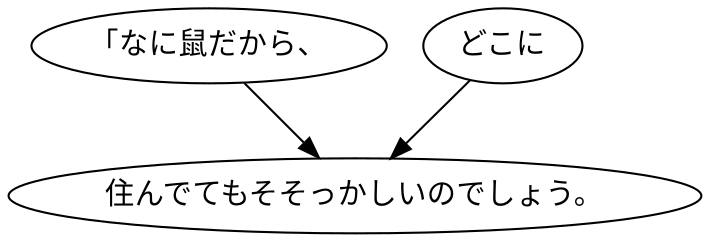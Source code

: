 digraph graph7712 {
	node0 [label="「なに鼠だから、"];
	node1 [label="どこに"];
	node2 [label="住んでてもそそっかしいのでしょう。"];
	node0 -> node2;
	node1 -> node2;
}
